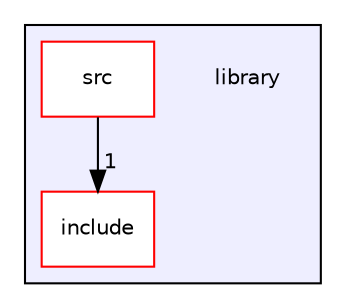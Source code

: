 digraph "/home/ml/Desktop/Phoenix-ML/library" {
  compound=true
  node [ fontsize="10", fontname="Helvetica"];
  edge [ labelfontsize="10", labelfontname="Helvetica"];
  subgraph clusterdir_e3d620c6b6fdb93ed3bc6186215bde2e {
    graph [ bgcolor="#eeeeff", pencolor="black", label="" URL="dir_e3d620c6b6fdb93ed3bc6186215bde2e.html"];
    dir_e3d620c6b6fdb93ed3bc6186215bde2e [shape=plaintext label="library"];
    dir_9bb0cdb2fc6936e925cffa69d90b0c80 [shape=box label="include" color="red" fillcolor="white" style="filled" URL="dir_9bb0cdb2fc6936e925cffa69d90b0c80.html"];
    dir_255fa8f554e95a439f260058328638ab [shape=box label="src" color="red" fillcolor="white" style="filled" URL="dir_255fa8f554e95a439f260058328638ab.html"];
  }
  dir_255fa8f554e95a439f260058328638ab->dir_9bb0cdb2fc6936e925cffa69d90b0c80 [headlabel="1", labeldistance=1.5 headhref="dir_000004_000001.html"];
}

